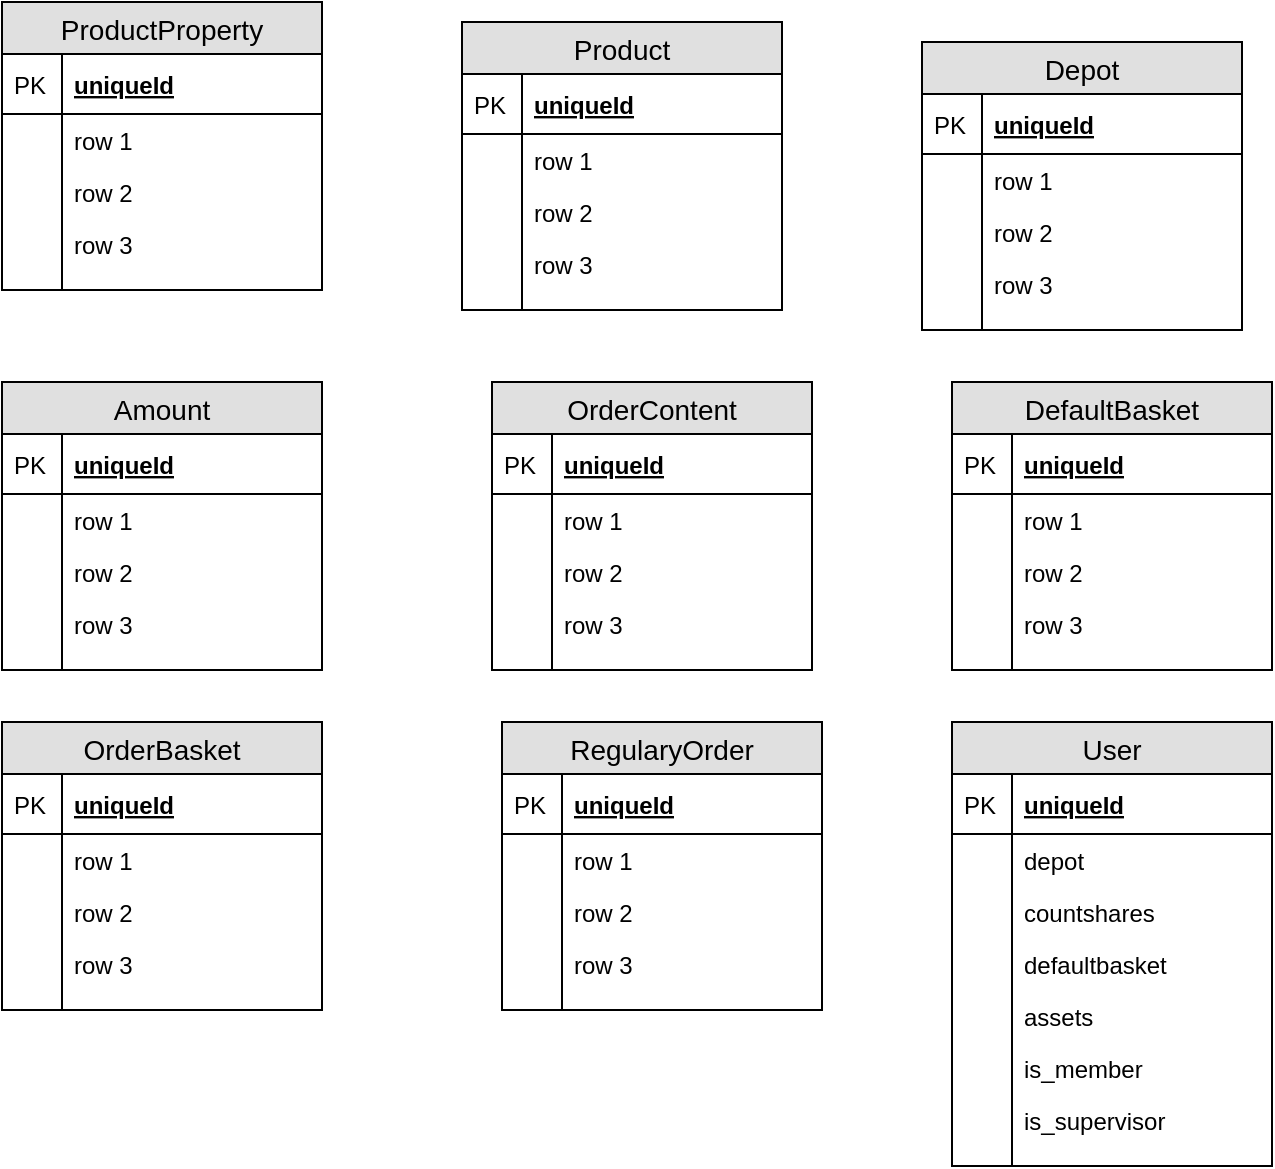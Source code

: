 <mxfile version="10.4.1" type="github"><diagram id="CvC5m8R2qK-iuoMI1jBN" name="Page-1"><mxGraphModel dx="1072" dy="582" grid="1" gridSize="10" guides="1" tooltips="1" connect="1" arrows="1" fold="1" page="1" pageScale="1" pageWidth="827" pageHeight="1169" math="0" shadow="0"><root><mxCell id="0"/><mxCell id="1" parent="0"/><mxCell id="29lN-DwTuz3oOw-bb4FU-5" value="ProductProperty" style="swimlane;fontStyle=0;childLayout=stackLayout;horizontal=1;startSize=26;fillColor=#e0e0e0;horizontalStack=0;resizeParent=1;resizeParentMax=0;resizeLast=0;collapsible=1;marginBottom=0;swimlaneFillColor=#ffffff;align=center;fontSize=14;" vertex="1" parent="1"><mxGeometry x="60" y="50" width="160" height="144" as="geometry"/></mxCell><mxCell id="29lN-DwTuz3oOw-bb4FU-6" value="uniqueId" style="shape=partialRectangle;top=0;left=0;right=0;bottom=1;align=left;verticalAlign=middle;fillColor=none;spacingLeft=34;spacingRight=4;overflow=hidden;rotatable=0;points=[[0,0.5],[1,0.5]];portConstraint=eastwest;dropTarget=0;fontStyle=5;fontSize=12;" vertex="1" parent="29lN-DwTuz3oOw-bb4FU-5"><mxGeometry y="26" width="160" height="30" as="geometry"/></mxCell><mxCell id="29lN-DwTuz3oOw-bb4FU-7" value="PK" style="shape=partialRectangle;top=0;left=0;bottom=0;fillColor=none;align=left;verticalAlign=middle;spacingLeft=4;spacingRight=4;overflow=hidden;rotatable=0;points=[];portConstraint=eastwest;part=1;fontSize=12;" vertex="1" connectable="0" parent="29lN-DwTuz3oOw-bb4FU-6"><mxGeometry width="30" height="30" as="geometry"/></mxCell><mxCell id="29lN-DwTuz3oOw-bb4FU-8" value="row 1" style="shape=partialRectangle;top=0;left=0;right=0;bottom=0;align=left;verticalAlign=top;fillColor=none;spacingLeft=34;spacingRight=4;overflow=hidden;rotatable=0;points=[[0,0.5],[1,0.5]];portConstraint=eastwest;dropTarget=0;fontSize=12;" vertex="1" parent="29lN-DwTuz3oOw-bb4FU-5"><mxGeometry y="56" width="160" height="26" as="geometry"/></mxCell><mxCell id="29lN-DwTuz3oOw-bb4FU-9" value="" style="shape=partialRectangle;top=0;left=0;bottom=0;fillColor=none;align=left;verticalAlign=top;spacingLeft=4;spacingRight=4;overflow=hidden;rotatable=0;points=[];portConstraint=eastwest;part=1;fontSize=12;" vertex="1" connectable="0" parent="29lN-DwTuz3oOw-bb4FU-8"><mxGeometry width="30" height="26" as="geometry"/></mxCell><mxCell id="29lN-DwTuz3oOw-bb4FU-10" value="row 2" style="shape=partialRectangle;top=0;left=0;right=0;bottom=0;align=left;verticalAlign=top;fillColor=none;spacingLeft=34;spacingRight=4;overflow=hidden;rotatable=0;points=[[0,0.5],[1,0.5]];portConstraint=eastwest;dropTarget=0;fontSize=12;" vertex="1" parent="29lN-DwTuz3oOw-bb4FU-5"><mxGeometry y="82" width="160" height="26" as="geometry"/></mxCell><mxCell id="29lN-DwTuz3oOw-bb4FU-11" value="" style="shape=partialRectangle;top=0;left=0;bottom=0;fillColor=none;align=left;verticalAlign=top;spacingLeft=4;spacingRight=4;overflow=hidden;rotatable=0;points=[];portConstraint=eastwest;part=1;fontSize=12;" vertex="1" connectable="0" parent="29lN-DwTuz3oOw-bb4FU-10"><mxGeometry width="30" height="26" as="geometry"/></mxCell><mxCell id="29lN-DwTuz3oOw-bb4FU-12" value="row 3" style="shape=partialRectangle;top=0;left=0;right=0;bottom=0;align=left;verticalAlign=top;fillColor=none;spacingLeft=34;spacingRight=4;overflow=hidden;rotatable=0;points=[[0,0.5],[1,0.5]];portConstraint=eastwest;dropTarget=0;fontSize=12;" vertex="1" parent="29lN-DwTuz3oOw-bb4FU-5"><mxGeometry y="108" width="160" height="26" as="geometry"/></mxCell><mxCell id="29lN-DwTuz3oOw-bb4FU-13" value="" style="shape=partialRectangle;top=0;left=0;bottom=0;fillColor=none;align=left;verticalAlign=top;spacingLeft=4;spacingRight=4;overflow=hidden;rotatable=0;points=[];portConstraint=eastwest;part=1;fontSize=12;" vertex="1" connectable="0" parent="29lN-DwTuz3oOw-bb4FU-12"><mxGeometry width="30" height="26" as="geometry"/></mxCell><mxCell id="29lN-DwTuz3oOw-bb4FU-14" value="" style="shape=partialRectangle;top=0;left=0;right=0;bottom=0;align=left;verticalAlign=top;fillColor=none;spacingLeft=34;spacingRight=4;overflow=hidden;rotatable=0;points=[[0,0.5],[1,0.5]];portConstraint=eastwest;dropTarget=0;fontSize=12;" vertex="1" parent="29lN-DwTuz3oOw-bb4FU-5"><mxGeometry y="134" width="160" height="10" as="geometry"/></mxCell><mxCell id="29lN-DwTuz3oOw-bb4FU-15" value="" style="shape=partialRectangle;top=0;left=0;bottom=0;fillColor=none;align=left;verticalAlign=top;spacingLeft=4;spacingRight=4;overflow=hidden;rotatable=0;points=[];portConstraint=eastwest;part=1;fontSize=12;" vertex="1" connectable="0" parent="29lN-DwTuz3oOw-bb4FU-14"><mxGeometry width="30" height="10" as="geometry"/></mxCell><mxCell id="29lN-DwTuz3oOw-bb4FU-16" value="Product" style="swimlane;fontStyle=0;childLayout=stackLayout;horizontal=1;startSize=26;fillColor=#e0e0e0;horizontalStack=0;resizeParent=1;resizeParentMax=0;resizeLast=0;collapsible=1;marginBottom=0;swimlaneFillColor=#ffffff;align=center;fontSize=14;" vertex="1" parent="1"><mxGeometry x="290" y="60" width="160" height="144" as="geometry"/></mxCell><mxCell id="29lN-DwTuz3oOw-bb4FU-17" value="uniqueId" style="shape=partialRectangle;top=0;left=0;right=0;bottom=1;align=left;verticalAlign=middle;fillColor=none;spacingLeft=34;spacingRight=4;overflow=hidden;rotatable=0;points=[[0,0.5],[1,0.5]];portConstraint=eastwest;dropTarget=0;fontStyle=5;fontSize=12;" vertex="1" parent="29lN-DwTuz3oOw-bb4FU-16"><mxGeometry y="26" width="160" height="30" as="geometry"/></mxCell><mxCell id="29lN-DwTuz3oOw-bb4FU-18" value="PK" style="shape=partialRectangle;top=0;left=0;bottom=0;fillColor=none;align=left;verticalAlign=middle;spacingLeft=4;spacingRight=4;overflow=hidden;rotatable=0;points=[];portConstraint=eastwest;part=1;fontSize=12;" vertex="1" connectable="0" parent="29lN-DwTuz3oOw-bb4FU-17"><mxGeometry width="30" height="30" as="geometry"/></mxCell><mxCell id="29lN-DwTuz3oOw-bb4FU-19" value="row 1" style="shape=partialRectangle;top=0;left=0;right=0;bottom=0;align=left;verticalAlign=top;fillColor=none;spacingLeft=34;spacingRight=4;overflow=hidden;rotatable=0;points=[[0,0.5],[1,0.5]];portConstraint=eastwest;dropTarget=0;fontSize=12;" vertex="1" parent="29lN-DwTuz3oOw-bb4FU-16"><mxGeometry y="56" width="160" height="26" as="geometry"/></mxCell><mxCell id="29lN-DwTuz3oOw-bb4FU-20" value="" style="shape=partialRectangle;top=0;left=0;bottom=0;fillColor=none;align=left;verticalAlign=top;spacingLeft=4;spacingRight=4;overflow=hidden;rotatable=0;points=[];portConstraint=eastwest;part=1;fontSize=12;" vertex="1" connectable="0" parent="29lN-DwTuz3oOw-bb4FU-19"><mxGeometry width="30" height="26" as="geometry"/></mxCell><mxCell id="29lN-DwTuz3oOw-bb4FU-21" value="row 2" style="shape=partialRectangle;top=0;left=0;right=0;bottom=0;align=left;verticalAlign=top;fillColor=none;spacingLeft=34;spacingRight=4;overflow=hidden;rotatable=0;points=[[0,0.5],[1,0.5]];portConstraint=eastwest;dropTarget=0;fontSize=12;" vertex="1" parent="29lN-DwTuz3oOw-bb4FU-16"><mxGeometry y="82" width="160" height="26" as="geometry"/></mxCell><mxCell id="29lN-DwTuz3oOw-bb4FU-22" value="" style="shape=partialRectangle;top=0;left=0;bottom=0;fillColor=none;align=left;verticalAlign=top;spacingLeft=4;spacingRight=4;overflow=hidden;rotatable=0;points=[];portConstraint=eastwest;part=1;fontSize=12;" vertex="1" connectable="0" parent="29lN-DwTuz3oOw-bb4FU-21"><mxGeometry width="30" height="26" as="geometry"/></mxCell><mxCell id="29lN-DwTuz3oOw-bb4FU-23" value="row 3" style="shape=partialRectangle;top=0;left=0;right=0;bottom=0;align=left;verticalAlign=top;fillColor=none;spacingLeft=34;spacingRight=4;overflow=hidden;rotatable=0;points=[[0,0.5],[1,0.5]];portConstraint=eastwest;dropTarget=0;fontSize=12;" vertex="1" parent="29lN-DwTuz3oOw-bb4FU-16"><mxGeometry y="108" width="160" height="26" as="geometry"/></mxCell><mxCell id="29lN-DwTuz3oOw-bb4FU-24" value="" style="shape=partialRectangle;top=0;left=0;bottom=0;fillColor=none;align=left;verticalAlign=top;spacingLeft=4;spacingRight=4;overflow=hidden;rotatable=0;points=[];portConstraint=eastwest;part=1;fontSize=12;" vertex="1" connectable="0" parent="29lN-DwTuz3oOw-bb4FU-23"><mxGeometry width="30" height="26" as="geometry"/></mxCell><mxCell id="29lN-DwTuz3oOw-bb4FU-25" value="" style="shape=partialRectangle;top=0;left=0;right=0;bottom=0;align=left;verticalAlign=top;fillColor=none;spacingLeft=34;spacingRight=4;overflow=hidden;rotatable=0;points=[[0,0.5],[1,0.5]];portConstraint=eastwest;dropTarget=0;fontSize=12;" vertex="1" parent="29lN-DwTuz3oOw-bb4FU-16"><mxGeometry y="134" width="160" height="10" as="geometry"/></mxCell><mxCell id="29lN-DwTuz3oOw-bb4FU-26" value="" style="shape=partialRectangle;top=0;left=0;bottom=0;fillColor=none;align=left;verticalAlign=top;spacingLeft=4;spacingRight=4;overflow=hidden;rotatable=0;points=[];portConstraint=eastwest;part=1;fontSize=12;" vertex="1" connectable="0" parent="29lN-DwTuz3oOw-bb4FU-25"><mxGeometry width="30" height="10" as="geometry"/></mxCell><mxCell id="29lN-DwTuz3oOw-bb4FU-27" value="Depot" style="swimlane;fontStyle=0;childLayout=stackLayout;horizontal=1;startSize=26;fillColor=#e0e0e0;horizontalStack=0;resizeParent=1;resizeParentMax=0;resizeLast=0;collapsible=1;marginBottom=0;swimlaneFillColor=#ffffff;align=center;fontSize=14;" vertex="1" parent="1"><mxGeometry x="520" y="70" width="160" height="144" as="geometry"/></mxCell><mxCell id="29lN-DwTuz3oOw-bb4FU-28" value="uniqueId" style="shape=partialRectangle;top=0;left=0;right=0;bottom=1;align=left;verticalAlign=middle;fillColor=none;spacingLeft=34;spacingRight=4;overflow=hidden;rotatable=0;points=[[0,0.5],[1,0.5]];portConstraint=eastwest;dropTarget=0;fontStyle=5;fontSize=12;" vertex="1" parent="29lN-DwTuz3oOw-bb4FU-27"><mxGeometry y="26" width="160" height="30" as="geometry"/></mxCell><mxCell id="29lN-DwTuz3oOw-bb4FU-29" value="PK" style="shape=partialRectangle;top=0;left=0;bottom=0;fillColor=none;align=left;verticalAlign=middle;spacingLeft=4;spacingRight=4;overflow=hidden;rotatable=0;points=[];portConstraint=eastwest;part=1;fontSize=12;" vertex="1" connectable="0" parent="29lN-DwTuz3oOw-bb4FU-28"><mxGeometry width="30" height="30" as="geometry"/></mxCell><mxCell id="29lN-DwTuz3oOw-bb4FU-30" value="row 1" style="shape=partialRectangle;top=0;left=0;right=0;bottom=0;align=left;verticalAlign=top;fillColor=none;spacingLeft=34;spacingRight=4;overflow=hidden;rotatable=0;points=[[0,0.5],[1,0.5]];portConstraint=eastwest;dropTarget=0;fontSize=12;" vertex="1" parent="29lN-DwTuz3oOw-bb4FU-27"><mxGeometry y="56" width="160" height="26" as="geometry"/></mxCell><mxCell id="29lN-DwTuz3oOw-bb4FU-31" value="" style="shape=partialRectangle;top=0;left=0;bottom=0;fillColor=none;align=left;verticalAlign=top;spacingLeft=4;spacingRight=4;overflow=hidden;rotatable=0;points=[];portConstraint=eastwest;part=1;fontSize=12;" vertex="1" connectable="0" parent="29lN-DwTuz3oOw-bb4FU-30"><mxGeometry width="30" height="26" as="geometry"/></mxCell><mxCell id="29lN-DwTuz3oOw-bb4FU-32" value="row 2" style="shape=partialRectangle;top=0;left=0;right=0;bottom=0;align=left;verticalAlign=top;fillColor=none;spacingLeft=34;spacingRight=4;overflow=hidden;rotatable=0;points=[[0,0.5],[1,0.5]];portConstraint=eastwest;dropTarget=0;fontSize=12;" vertex="1" parent="29lN-DwTuz3oOw-bb4FU-27"><mxGeometry y="82" width="160" height="26" as="geometry"/></mxCell><mxCell id="29lN-DwTuz3oOw-bb4FU-33" value="" style="shape=partialRectangle;top=0;left=0;bottom=0;fillColor=none;align=left;verticalAlign=top;spacingLeft=4;spacingRight=4;overflow=hidden;rotatable=0;points=[];portConstraint=eastwest;part=1;fontSize=12;" vertex="1" connectable="0" parent="29lN-DwTuz3oOw-bb4FU-32"><mxGeometry width="30" height="26" as="geometry"/></mxCell><mxCell id="29lN-DwTuz3oOw-bb4FU-34" value="row 3" style="shape=partialRectangle;top=0;left=0;right=0;bottom=0;align=left;verticalAlign=top;fillColor=none;spacingLeft=34;spacingRight=4;overflow=hidden;rotatable=0;points=[[0,0.5],[1,0.5]];portConstraint=eastwest;dropTarget=0;fontSize=12;" vertex="1" parent="29lN-DwTuz3oOw-bb4FU-27"><mxGeometry y="108" width="160" height="26" as="geometry"/></mxCell><mxCell id="29lN-DwTuz3oOw-bb4FU-35" value="" style="shape=partialRectangle;top=0;left=0;bottom=0;fillColor=none;align=left;verticalAlign=top;spacingLeft=4;spacingRight=4;overflow=hidden;rotatable=0;points=[];portConstraint=eastwest;part=1;fontSize=12;" vertex="1" connectable="0" parent="29lN-DwTuz3oOw-bb4FU-34"><mxGeometry width="30" height="26" as="geometry"/></mxCell><mxCell id="29lN-DwTuz3oOw-bb4FU-36" value="" style="shape=partialRectangle;top=0;left=0;right=0;bottom=0;align=left;verticalAlign=top;fillColor=none;spacingLeft=34;spacingRight=4;overflow=hidden;rotatable=0;points=[[0,0.5],[1,0.5]];portConstraint=eastwest;dropTarget=0;fontSize=12;" vertex="1" parent="29lN-DwTuz3oOw-bb4FU-27"><mxGeometry y="134" width="160" height="10" as="geometry"/></mxCell><mxCell id="29lN-DwTuz3oOw-bb4FU-37" value="" style="shape=partialRectangle;top=0;left=0;bottom=0;fillColor=none;align=left;verticalAlign=top;spacingLeft=4;spacingRight=4;overflow=hidden;rotatable=0;points=[];portConstraint=eastwest;part=1;fontSize=12;" vertex="1" connectable="0" parent="29lN-DwTuz3oOw-bb4FU-36"><mxGeometry width="30" height="10" as="geometry"/></mxCell><mxCell id="29lN-DwTuz3oOw-bb4FU-38" value="Amount" style="swimlane;fontStyle=0;childLayout=stackLayout;horizontal=1;startSize=26;fillColor=#e0e0e0;horizontalStack=0;resizeParent=1;resizeParentMax=0;resizeLast=0;collapsible=1;marginBottom=0;swimlaneFillColor=#ffffff;align=center;fontSize=14;" vertex="1" parent="1"><mxGeometry x="60" y="240" width="160" height="144" as="geometry"/></mxCell><mxCell id="29lN-DwTuz3oOw-bb4FU-39" value="uniqueId" style="shape=partialRectangle;top=0;left=0;right=0;bottom=1;align=left;verticalAlign=middle;fillColor=none;spacingLeft=34;spacingRight=4;overflow=hidden;rotatable=0;points=[[0,0.5],[1,0.5]];portConstraint=eastwest;dropTarget=0;fontStyle=5;fontSize=12;" vertex="1" parent="29lN-DwTuz3oOw-bb4FU-38"><mxGeometry y="26" width="160" height="30" as="geometry"/></mxCell><mxCell id="29lN-DwTuz3oOw-bb4FU-40" value="PK" style="shape=partialRectangle;top=0;left=0;bottom=0;fillColor=none;align=left;verticalAlign=middle;spacingLeft=4;spacingRight=4;overflow=hidden;rotatable=0;points=[];portConstraint=eastwest;part=1;fontSize=12;" vertex="1" connectable="0" parent="29lN-DwTuz3oOw-bb4FU-39"><mxGeometry width="30" height="30" as="geometry"/></mxCell><mxCell id="29lN-DwTuz3oOw-bb4FU-41" value="row 1" style="shape=partialRectangle;top=0;left=0;right=0;bottom=0;align=left;verticalAlign=top;fillColor=none;spacingLeft=34;spacingRight=4;overflow=hidden;rotatable=0;points=[[0,0.5],[1,0.5]];portConstraint=eastwest;dropTarget=0;fontSize=12;" vertex="1" parent="29lN-DwTuz3oOw-bb4FU-38"><mxGeometry y="56" width="160" height="26" as="geometry"/></mxCell><mxCell id="29lN-DwTuz3oOw-bb4FU-42" value="" style="shape=partialRectangle;top=0;left=0;bottom=0;fillColor=none;align=left;verticalAlign=top;spacingLeft=4;spacingRight=4;overflow=hidden;rotatable=0;points=[];portConstraint=eastwest;part=1;fontSize=12;" vertex="1" connectable="0" parent="29lN-DwTuz3oOw-bb4FU-41"><mxGeometry width="30" height="26" as="geometry"/></mxCell><mxCell id="29lN-DwTuz3oOw-bb4FU-43" value="row 2" style="shape=partialRectangle;top=0;left=0;right=0;bottom=0;align=left;verticalAlign=top;fillColor=none;spacingLeft=34;spacingRight=4;overflow=hidden;rotatable=0;points=[[0,0.5],[1,0.5]];portConstraint=eastwest;dropTarget=0;fontSize=12;" vertex="1" parent="29lN-DwTuz3oOw-bb4FU-38"><mxGeometry y="82" width="160" height="26" as="geometry"/></mxCell><mxCell id="29lN-DwTuz3oOw-bb4FU-44" value="" style="shape=partialRectangle;top=0;left=0;bottom=0;fillColor=none;align=left;verticalAlign=top;spacingLeft=4;spacingRight=4;overflow=hidden;rotatable=0;points=[];portConstraint=eastwest;part=1;fontSize=12;" vertex="1" connectable="0" parent="29lN-DwTuz3oOw-bb4FU-43"><mxGeometry width="30" height="26" as="geometry"/></mxCell><mxCell id="29lN-DwTuz3oOw-bb4FU-45" value="row 3" style="shape=partialRectangle;top=0;left=0;right=0;bottom=0;align=left;verticalAlign=top;fillColor=none;spacingLeft=34;spacingRight=4;overflow=hidden;rotatable=0;points=[[0,0.5],[1,0.5]];portConstraint=eastwest;dropTarget=0;fontSize=12;" vertex="1" parent="29lN-DwTuz3oOw-bb4FU-38"><mxGeometry y="108" width="160" height="26" as="geometry"/></mxCell><mxCell id="29lN-DwTuz3oOw-bb4FU-46" value="" style="shape=partialRectangle;top=0;left=0;bottom=0;fillColor=none;align=left;verticalAlign=top;spacingLeft=4;spacingRight=4;overflow=hidden;rotatable=0;points=[];portConstraint=eastwest;part=1;fontSize=12;" vertex="1" connectable="0" parent="29lN-DwTuz3oOw-bb4FU-45"><mxGeometry width="30" height="26" as="geometry"/></mxCell><mxCell id="29lN-DwTuz3oOw-bb4FU-47" value="" style="shape=partialRectangle;top=0;left=0;right=0;bottom=0;align=left;verticalAlign=top;fillColor=none;spacingLeft=34;spacingRight=4;overflow=hidden;rotatable=0;points=[[0,0.5],[1,0.5]];portConstraint=eastwest;dropTarget=0;fontSize=12;" vertex="1" parent="29lN-DwTuz3oOw-bb4FU-38"><mxGeometry y="134" width="160" height="10" as="geometry"/></mxCell><mxCell id="29lN-DwTuz3oOw-bb4FU-48" value="" style="shape=partialRectangle;top=0;left=0;bottom=0;fillColor=none;align=left;verticalAlign=top;spacingLeft=4;spacingRight=4;overflow=hidden;rotatable=0;points=[];portConstraint=eastwest;part=1;fontSize=12;" vertex="1" connectable="0" parent="29lN-DwTuz3oOw-bb4FU-47"><mxGeometry width="30" height="10" as="geometry"/></mxCell><mxCell id="29lN-DwTuz3oOw-bb4FU-49" value="OrderContent" style="swimlane;fontStyle=0;childLayout=stackLayout;horizontal=1;startSize=26;fillColor=#e0e0e0;horizontalStack=0;resizeParent=1;resizeParentMax=0;resizeLast=0;collapsible=1;marginBottom=0;swimlaneFillColor=#ffffff;align=center;fontSize=14;" vertex="1" parent="1"><mxGeometry x="305" y="240" width="160" height="144" as="geometry"/></mxCell><mxCell id="29lN-DwTuz3oOw-bb4FU-50" value="uniqueId" style="shape=partialRectangle;top=0;left=0;right=0;bottom=1;align=left;verticalAlign=middle;fillColor=none;spacingLeft=34;spacingRight=4;overflow=hidden;rotatable=0;points=[[0,0.5],[1,0.5]];portConstraint=eastwest;dropTarget=0;fontStyle=5;fontSize=12;" vertex="1" parent="29lN-DwTuz3oOw-bb4FU-49"><mxGeometry y="26" width="160" height="30" as="geometry"/></mxCell><mxCell id="29lN-DwTuz3oOw-bb4FU-51" value="PK" style="shape=partialRectangle;top=0;left=0;bottom=0;fillColor=none;align=left;verticalAlign=middle;spacingLeft=4;spacingRight=4;overflow=hidden;rotatable=0;points=[];portConstraint=eastwest;part=1;fontSize=12;" vertex="1" connectable="0" parent="29lN-DwTuz3oOw-bb4FU-50"><mxGeometry width="30" height="30" as="geometry"/></mxCell><mxCell id="29lN-DwTuz3oOw-bb4FU-52" value="row 1" style="shape=partialRectangle;top=0;left=0;right=0;bottom=0;align=left;verticalAlign=top;fillColor=none;spacingLeft=34;spacingRight=4;overflow=hidden;rotatable=0;points=[[0,0.5],[1,0.5]];portConstraint=eastwest;dropTarget=0;fontSize=12;" vertex="1" parent="29lN-DwTuz3oOw-bb4FU-49"><mxGeometry y="56" width="160" height="26" as="geometry"/></mxCell><mxCell id="29lN-DwTuz3oOw-bb4FU-53" value="" style="shape=partialRectangle;top=0;left=0;bottom=0;fillColor=none;align=left;verticalAlign=top;spacingLeft=4;spacingRight=4;overflow=hidden;rotatable=0;points=[];portConstraint=eastwest;part=1;fontSize=12;" vertex="1" connectable="0" parent="29lN-DwTuz3oOw-bb4FU-52"><mxGeometry width="30" height="26" as="geometry"/></mxCell><mxCell id="29lN-DwTuz3oOw-bb4FU-54" value="row 2" style="shape=partialRectangle;top=0;left=0;right=0;bottom=0;align=left;verticalAlign=top;fillColor=none;spacingLeft=34;spacingRight=4;overflow=hidden;rotatable=0;points=[[0,0.5],[1,0.5]];portConstraint=eastwest;dropTarget=0;fontSize=12;" vertex="1" parent="29lN-DwTuz3oOw-bb4FU-49"><mxGeometry y="82" width="160" height="26" as="geometry"/></mxCell><mxCell id="29lN-DwTuz3oOw-bb4FU-55" value="" style="shape=partialRectangle;top=0;left=0;bottom=0;fillColor=none;align=left;verticalAlign=top;spacingLeft=4;spacingRight=4;overflow=hidden;rotatable=0;points=[];portConstraint=eastwest;part=1;fontSize=12;" vertex="1" connectable="0" parent="29lN-DwTuz3oOw-bb4FU-54"><mxGeometry width="30" height="26" as="geometry"/></mxCell><mxCell id="29lN-DwTuz3oOw-bb4FU-56" value="row 3" style="shape=partialRectangle;top=0;left=0;right=0;bottom=0;align=left;verticalAlign=top;fillColor=none;spacingLeft=34;spacingRight=4;overflow=hidden;rotatable=0;points=[[0,0.5],[1,0.5]];portConstraint=eastwest;dropTarget=0;fontSize=12;" vertex="1" parent="29lN-DwTuz3oOw-bb4FU-49"><mxGeometry y="108" width="160" height="26" as="geometry"/></mxCell><mxCell id="29lN-DwTuz3oOw-bb4FU-57" value="" style="shape=partialRectangle;top=0;left=0;bottom=0;fillColor=none;align=left;verticalAlign=top;spacingLeft=4;spacingRight=4;overflow=hidden;rotatable=0;points=[];portConstraint=eastwest;part=1;fontSize=12;" vertex="1" connectable="0" parent="29lN-DwTuz3oOw-bb4FU-56"><mxGeometry width="30" height="26" as="geometry"/></mxCell><mxCell id="29lN-DwTuz3oOw-bb4FU-58" value="" style="shape=partialRectangle;top=0;left=0;right=0;bottom=0;align=left;verticalAlign=top;fillColor=none;spacingLeft=34;spacingRight=4;overflow=hidden;rotatable=0;points=[[0,0.5],[1,0.5]];portConstraint=eastwest;dropTarget=0;fontSize=12;" vertex="1" parent="29lN-DwTuz3oOw-bb4FU-49"><mxGeometry y="134" width="160" height="10" as="geometry"/></mxCell><mxCell id="29lN-DwTuz3oOw-bb4FU-59" value="" style="shape=partialRectangle;top=0;left=0;bottom=0;fillColor=none;align=left;verticalAlign=top;spacingLeft=4;spacingRight=4;overflow=hidden;rotatable=0;points=[];portConstraint=eastwest;part=1;fontSize=12;" vertex="1" connectable="0" parent="29lN-DwTuz3oOw-bb4FU-58"><mxGeometry width="30" height="10" as="geometry"/></mxCell><mxCell id="29lN-DwTuz3oOw-bb4FU-60" value="DefaultBasket" style="swimlane;fontStyle=0;childLayout=stackLayout;horizontal=1;startSize=26;fillColor=#e0e0e0;horizontalStack=0;resizeParent=1;resizeParentMax=0;resizeLast=0;collapsible=1;marginBottom=0;swimlaneFillColor=#ffffff;align=center;fontSize=14;" vertex="1" parent="1"><mxGeometry x="535" y="240" width="160" height="144" as="geometry"/></mxCell><mxCell id="29lN-DwTuz3oOw-bb4FU-61" value="uniqueId" style="shape=partialRectangle;top=0;left=0;right=0;bottom=1;align=left;verticalAlign=middle;fillColor=none;spacingLeft=34;spacingRight=4;overflow=hidden;rotatable=0;points=[[0,0.5],[1,0.5]];portConstraint=eastwest;dropTarget=0;fontStyle=5;fontSize=12;" vertex="1" parent="29lN-DwTuz3oOw-bb4FU-60"><mxGeometry y="26" width="160" height="30" as="geometry"/></mxCell><mxCell id="29lN-DwTuz3oOw-bb4FU-62" value="PK" style="shape=partialRectangle;top=0;left=0;bottom=0;fillColor=none;align=left;verticalAlign=middle;spacingLeft=4;spacingRight=4;overflow=hidden;rotatable=0;points=[];portConstraint=eastwest;part=1;fontSize=12;" vertex="1" connectable="0" parent="29lN-DwTuz3oOw-bb4FU-61"><mxGeometry width="30" height="30" as="geometry"/></mxCell><mxCell id="29lN-DwTuz3oOw-bb4FU-63" value="row 1" style="shape=partialRectangle;top=0;left=0;right=0;bottom=0;align=left;verticalAlign=top;fillColor=none;spacingLeft=34;spacingRight=4;overflow=hidden;rotatable=0;points=[[0,0.5],[1,0.5]];portConstraint=eastwest;dropTarget=0;fontSize=12;" vertex="1" parent="29lN-DwTuz3oOw-bb4FU-60"><mxGeometry y="56" width="160" height="26" as="geometry"/></mxCell><mxCell id="29lN-DwTuz3oOw-bb4FU-64" value="" style="shape=partialRectangle;top=0;left=0;bottom=0;fillColor=none;align=left;verticalAlign=top;spacingLeft=4;spacingRight=4;overflow=hidden;rotatable=0;points=[];portConstraint=eastwest;part=1;fontSize=12;" vertex="1" connectable="0" parent="29lN-DwTuz3oOw-bb4FU-63"><mxGeometry width="30" height="26" as="geometry"/></mxCell><mxCell id="29lN-DwTuz3oOw-bb4FU-65" value="row 2" style="shape=partialRectangle;top=0;left=0;right=0;bottom=0;align=left;verticalAlign=top;fillColor=none;spacingLeft=34;spacingRight=4;overflow=hidden;rotatable=0;points=[[0,0.5],[1,0.5]];portConstraint=eastwest;dropTarget=0;fontSize=12;" vertex="1" parent="29lN-DwTuz3oOw-bb4FU-60"><mxGeometry y="82" width="160" height="26" as="geometry"/></mxCell><mxCell id="29lN-DwTuz3oOw-bb4FU-66" value="" style="shape=partialRectangle;top=0;left=0;bottom=0;fillColor=none;align=left;verticalAlign=top;spacingLeft=4;spacingRight=4;overflow=hidden;rotatable=0;points=[];portConstraint=eastwest;part=1;fontSize=12;" vertex="1" connectable="0" parent="29lN-DwTuz3oOw-bb4FU-65"><mxGeometry width="30" height="26" as="geometry"/></mxCell><mxCell id="29lN-DwTuz3oOw-bb4FU-67" value="row 3" style="shape=partialRectangle;top=0;left=0;right=0;bottom=0;align=left;verticalAlign=top;fillColor=none;spacingLeft=34;spacingRight=4;overflow=hidden;rotatable=0;points=[[0,0.5],[1,0.5]];portConstraint=eastwest;dropTarget=0;fontSize=12;" vertex="1" parent="29lN-DwTuz3oOw-bb4FU-60"><mxGeometry y="108" width="160" height="26" as="geometry"/></mxCell><mxCell id="29lN-DwTuz3oOw-bb4FU-68" value="" style="shape=partialRectangle;top=0;left=0;bottom=0;fillColor=none;align=left;verticalAlign=top;spacingLeft=4;spacingRight=4;overflow=hidden;rotatable=0;points=[];portConstraint=eastwest;part=1;fontSize=12;" vertex="1" connectable="0" parent="29lN-DwTuz3oOw-bb4FU-67"><mxGeometry width="30" height="26" as="geometry"/></mxCell><mxCell id="29lN-DwTuz3oOw-bb4FU-69" value="" style="shape=partialRectangle;top=0;left=0;right=0;bottom=0;align=left;verticalAlign=top;fillColor=none;spacingLeft=34;spacingRight=4;overflow=hidden;rotatable=0;points=[[0,0.5],[1,0.5]];portConstraint=eastwest;dropTarget=0;fontSize=12;" vertex="1" parent="29lN-DwTuz3oOw-bb4FU-60"><mxGeometry y="134" width="160" height="10" as="geometry"/></mxCell><mxCell id="29lN-DwTuz3oOw-bb4FU-70" value="" style="shape=partialRectangle;top=0;left=0;bottom=0;fillColor=none;align=left;verticalAlign=top;spacingLeft=4;spacingRight=4;overflow=hidden;rotatable=0;points=[];portConstraint=eastwest;part=1;fontSize=12;" vertex="1" connectable="0" parent="29lN-DwTuz3oOw-bb4FU-69"><mxGeometry width="30" height="10" as="geometry"/></mxCell><mxCell id="29lN-DwTuz3oOw-bb4FU-71" value="OrderBasket" style="swimlane;fontStyle=0;childLayout=stackLayout;horizontal=1;startSize=26;fillColor=#e0e0e0;horizontalStack=0;resizeParent=1;resizeParentMax=0;resizeLast=0;collapsible=1;marginBottom=0;swimlaneFillColor=#ffffff;align=center;fontSize=14;" vertex="1" parent="1"><mxGeometry x="60" y="410" width="160" height="144" as="geometry"/></mxCell><mxCell id="29lN-DwTuz3oOw-bb4FU-72" value="uniqueId" style="shape=partialRectangle;top=0;left=0;right=0;bottom=1;align=left;verticalAlign=middle;fillColor=none;spacingLeft=34;spacingRight=4;overflow=hidden;rotatable=0;points=[[0,0.5],[1,0.5]];portConstraint=eastwest;dropTarget=0;fontStyle=5;fontSize=12;" vertex="1" parent="29lN-DwTuz3oOw-bb4FU-71"><mxGeometry y="26" width="160" height="30" as="geometry"/></mxCell><mxCell id="29lN-DwTuz3oOw-bb4FU-73" value="PK" style="shape=partialRectangle;top=0;left=0;bottom=0;fillColor=none;align=left;verticalAlign=middle;spacingLeft=4;spacingRight=4;overflow=hidden;rotatable=0;points=[];portConstraint=eastwest;part=1;fontSize=12;" vertex="1" connectable="0" parent="29lN-DwTuz3oOw-bb4FU-72"><mxGeometry width="30" height="30" as="geometry"/></mxCell><mxCell id="29lN-DwTuz3oOw-bb4FU-74" value="row 1" style="shape=partialRectangle;top=0;left=0;right=0;bottom=0;align=left;verticalAlign=top;fillColor=none;spacingLeft=34;spacingRight=4;overflow=hidden;rotatable=0;points=[[0,0.5],[1,0.5]];portConstraint=eastwest;dropTarget=0;fontSize=12;" vertex="1" parent="29lN-DwTuz3oOw-bb4FU-71"><mxGeometry y="56" width="160" height="26" as="geometry"/></mxCell><mxCell id="29lN-DwTuz3oOw-bb4FU-75" value="" style="shape=partialRectangle;top=0;left=0;bottom=0;fillColor=none;align=left;verticalAlign=top;spacingLeft=4;spacingRight=4;overflow=hidden;rotatable=0;points=[];portConstraint=eastwest;part=1;fontSize=12;" vertex="1" connectable="0" parent="29lN-DwTuz3oOw-bb4FU-74"><mxGeometry width="30" height="26" as="geometry"/></mxCell><mxCell id="29lN-DwTuz3oOw-bb4FU-76" value="row 2" style="shape=partialRectangle;top=0;left=0;right=0;bottom=0;align=left;verticalAlign=top;fillColor=none;spacingLeft=34;spacingRight=4;overflow=hidden;rotatable=0;points=[[0,0.5],[1,0.5]];portConstraint=eastwest;dropTarget=0;fontSize=12;" vertex="1" parent="29lN-DwTuz3oOw-bb4FU-71"><mxGeometry y="82" width="160" height="26" as="geometry"/></mxCell><mxCell id="29lN-DwTuz3oOw-bb4FU-77" value="" style="shape=partialRectangle;top=0;left=0;bottom=0;fillColor=none;align=left;verticalAlign=top;spacingLeft=4;spacingRight=4;overflow=hidden;rotatable=0;points=[];portConstraint=eastwest;part=1;fontSize=12;" vertex="1" connectable="0" parent="29lN-DwTuz3oOw-bb4FU-76"><mxGeometry width="30" height="26" as="geometry"/></mxCell><mxCell id="29lN-DwTuz3oOw-bb4FU-78" value="row 3" style="shape=partialRectangle;top=0;left=0;right=0;bottom=0;align=left;verticalAlign=top;fillColor=none;spacingLeft=34;spacingRight=4;overflow=hidden;rotatable=0;points=[[0,0.5],[1,0.5]];portConstraint=eastwest;dropTarget=0;fontSize=12;" vertex="1" parent="29lN-DwTuz3oOw-bb4FU-71"><mxGeometry y="108" width="160" height="26" as="geometry"/></mxCell><mxCell id="29lN-DwTuz3oOw-bb4FU-79" value="" style="shape=partialRectangle;top=0;left=0;bottom=0;fillColor=none;align=left;verticalAlign=top;spacingLeft=4;spacingRight=4;overflow=hidden;rotatable=0;points=[];portConstraint=eastwest;part=1;fontSize=12;" vertex="1" connectable="0" parent="29lN-DwTuz3oOw-bb4FU-78"><mxGeometry width="30" height="26" as="geometry"/></mxCell><mxCell id="29lN-DwTuz3oOw-bb4FU-80" value="" style="shape=partialRectangle;top=0;left=0;right=0;bottom=0;align=left;verticalAlign=top;fillColor=none;spacingLeft=34;spacingRight=4;overflow=hidden;rotatable=0;points=[[0,0.5],[1,0.5]];portConstraint=eastwest;dropTarget=0;fontSize=12;" vertex="1" parent="29lN-DwTuz3oOw-bb4FU-71"><mxGeometry y="134" width="160" height="10" as="geometry"/></mxCell><mxCell id="29lN-DwTuz3oOw-bb4FU-81" value="" style="shape=partialRectangle;top=0;left=0;bottom=0;fillColor=none;align=left;verticalAlign=top;spacingLeft=4;spacingRight=4;overflow=hidden;rotatable=0;points=[];portConstraint=eastwest;part=1;fontSize=12;" vertex="1" connectable="0" parent="29lN-DwTuz3oOw-bb4FU-80"><mxGeometry width="30" height="10" as="geometry"/></mxCell><mxCell id="29lN-DwTuz3oOw-bb4FU-93" value="RegularyOrder" style="swimlane;fontStyle=0;childLayout=stackLayout;horizontal=1;startSize=26;fillColor=#e0e0e0;horizontalStack=0;resizeParent=1;resizeParentMax=0;resizeLast=0;collapsible=1;marginBottom=0;swimlaneFillColor=#ffffff;align=center;fontSize=14;" vertex="1" parent="1"><mxGeometry x="310" y="410" width="160" height="144" as="geometry"/></mxCell><mxCell id="29lN-DwTuz3oOw-bb4FU-94" value="uniqueId" style="shape=partialRectangle;top=0;left=0;right=0;bottom=1;align=left;verticalAlign=middle;fillColor=none;spacingLeft=34;spacingRight=4;overflow=hidden;rotatable=0;points=[[0,0.5],[1,0.5]];portConstraint=eastwest;dropTarget=0;fontStyle=5;fontSize=12;" vertex="1" parent="29lN-DwTuz3oOw-bb4FU-93"><mxGeometry y="26" width="160" height="30" as="geometry"/></mxCell><mxCell id="29lN-DwTuz3oOw-bb4FU-95" value="PK" style="shape=partialRectangle;top=0;left=0;bottom=0;fillColor=none;align=left;verticalAlign=middle;spacingLeft=4;spacingRight=4;overflow=hidden;rotatable=0;points=[];portConstraint=eastwest;part=1;fontSize=12;" vertex="1" connectable="0" parent="29lN-DwTuz3oOw-bb4FU-94"><mxGeometry width="30" height="30" as="geometry"/></mxCell><mxCell id="29lN-DwTuz3oOw-bb4FU-96" value="row 1" style="shape=partialRectangle;top=0;left=0;right=0;bottom=0;align=left;verticalAlign=top;fillColor=none;spacingLeft=34;spacingRight=4;overflow=hidden;rotatable=0;points=[[0,0.5],[1,0.5]];portConstraint=eastwest;dropTarget=0;fontSize=12;" vertex="1" parent="29lN-DwTuz3oOw-bb4FU-93"><mxGeometry y="56" width="160" height="26" as="geometry"/></mxCell><mxCell id="29lN-DwTuz3oOw-bb4FU-97" value="" style="shape=partialRectangle;top=0;left=0;bottom=0;fillColor=none;align=left;verticalAlign=top;spacingLeft=4;spacingRight=4;overflow=hidden;rotatable=0;points=[];portConstraint=eastwest;part=1;fontSize=12;" vertex="1" connectable="0" parent="29lN-DwTuz3oOw-bb4FU-96"><mxGeometry width="30" height="26" as="geometry"/></mxCell><mxCell id="29lN-DwTuz3oOw-bb4FU-98" value="row 2" style="shape=partialRectangle;top=0;left=0;right=0;bottom=0;align=left;verticalAlign=top;fillColor=none;spacingLeft=34;spacingRight=4;overflow=hidden;rotatable=0;points=[[0,0.5],[1,0.5]];portConstraint=eastwest;dropTarget=0;fontSize=12;" vertex="1" parent="29lN-DwTuz3oOw-bb4FU-93"><mxGeometry y="82" width="160" height="26" as="geometry"/></mxCell><mxCell id="29lN-DwTuz3oOw-bb4FU-99" value="" style="shape=partialRectangle;top=0;left=0;bottom=0;fillColor=none;align=left;verticalAlign=top;spacingLeft=4;spacingRight=4;overflow=hidden;rotatable=0;points=[];portConstraint=eastwest;part=1;fontSize=12;" vertex="1" connectable="0" parent="29lN-DwTuz3oOw-bb4FU-98"><mxGeometry width="30" height="26" as="geometry"/></mxCell><mxCell id="29lN-DwTuz3oOw-bb4FU-100" value="row 3" style="shape=partialRectangle;top=0;left=0;right=0;bottom=0;align=left;verticalAlign=top;fillColor=none;spacingLeft=34;spacingRight=4;overflow=hidden;rotatable=0;points=[[0,0.5],[1,0.5]];portConstraint=eastwest;dropTarget=0;fontSize=12;" vertex="1" parent="29lN-DwTuz3oOw-bb4FU-93"><mxGeometry y="108" width="160" height="26" as="geometry"/></mxCell><mxCell id="29lN-DwTuz3oOw-bb4FU-101" value="" style="shape=partialRectangle;top=0;left=0;bottom=0;fillColor=none;align=left;verticalAlign=top;spacingLeft=4;spacingRight=4;overflow=hidden;rotatable=0;points=[];portConstraint=eastwest;part=1;fontSize=12;" vertex="1" connectable="0" parent="29lN-DwTuz3oOw-bb4FU-100"><mxGeometry width="30" height="26" as="geometry"/></mxCell><mxCell id="29lN-DwTuz3oOw-bb4FU-102" value="" style="shape=partialRectangle;top=0;left=0;right=0;bottom=0;align=left;verticalAlign=top;fillColor=none;spacingLeft=34;spacingRight=4;overflow=hidden;rotatable=0;points=[[0,0.5],[1,0.5]];portConstraint=eastwest;dropTarget=0;fontSize=12;" vertex="1" parent="29lN-DwTuz3oOw-bb4FU-93"><mxGeometry y="134" width="160" height="10" as="geometry"/></mxCell><mxCell id="29lN-DwTuz3oOw-bb4FU-103" value="" style="shape=partialRectangle;top=0;left=0;bottom=0;fillColor=none;align=left;verticalAlign=top;spacingLeft=4;spacingRight=4;overflow=hidden;rotatable=0;points=[];portConstraint=eastwest;part=1;fontSize=12;" vertex="1" connectable="0" parent="29lN-DwTuz3oOw-bb4FU-102"><mxGeometry width="30" height="10" as="geometry"/></mxCell><mxCell id="29lN-DwTuz3oOw-bb4FU-104" value="User" style="swimlane;fontStyle=0;childLayout=stackLayout;horizontal=1;startSize=26;fillColor=#e0e0e0;horizontalStack=0;resizeParent=1;resizeParentMax=0;resizeLast=0;collapsible=1;marginBottom=0;swimlaneFillColor=#ffffff;align=center;fontSize=14;" vertex="1" parent="1"><mxGeometry x="535" y="410" width="160" height="222" as="geometry"/></mxCell><mxCell id="29lN-DwTuz3oOw-bb4FU-105" value="uniqueId" style="shape=partialRectangle;top=0;left=0;right=0;bottom=1;align=left;verticalAlign=middle;fillColor=none;spacingLeft=34;spacingRight=4;overflow=hidden;rotatable=0;points=[[0,0.5],[1,0.5]];portConstraint=eastwest;dropTarget=0;fontStyle=5;fontSize=12;" vertex="1" parent="29lN-DwTuz3oOw-bb4FU-104"><mxGeometry y="26" width="160" height="30" as="geometry"/></mxCell><mxCell id="29lN-DwTuz3oOw-bb4FU-106" value="PK" style="shape=partialRectangle;top=0;left=0;bottom=0;fillColor=none;align=left;verticalAlign=middle;spacingLeft=4;spacingRight=4;overflow=hidden;rotatable=0;points=[];portConstraint=eastwest;part=1;fontSize=12;" vertex="1" connectable="0" parent="29lN-DwTuz3oOw-bb4FU-105"><mxGeometry width="30" height="30" as="geometry"/></mxCell><mxCell id="29lN-DwTuz3oOw-bb4FU-107" value="depot" style="shape=partialRectangle;top=0;left=0;right=0;bottom=0;align=left;verticalAlign=top;fillColor=none;spacingLeft=34;spacingRight=4;overflow=hidden;rotatable=0;points=[[0,0.5],[1,0.5]];portConstraint=eastwest;dropTarget=0;fontSize=12;" vertex="1" parent="29lN-DwTuz3oOw-bb4FU-104"><mxGeometry y="56" width="160" height="26" as="geometry"/></mxCell><mxCell id="29lN-DwTuz3oOw-bb4FU-108" value="" style="shape=partialRectangle;top=0;left=0;bottom=0;fillColor=none;align=left;verticalAlign=top;spacingLeft=4;spacingRight=4;overflow=hidden;rotatable=0;points=[];portConstraint=eastwest;part=1;fontSize=12;" vertex="1" connectable="0" parent="29lN-DwTuz3oOw-bb4FU-107"><mxGeometry width="30" height="26" as="geometry"/></mxCell><mxCell id="29lN-DwTuz3oOw-bb4FU-109" value="countshares" style="shape=partialRectangle;top=0;left=0;right=0;bottom=0;align=left;verticalAlign=top;fillColor=none;spacingLeft=34;spacingRight=4;overflow=hidden;rotatable=0;points=[[0,0.5],[1,0.5]];portConstraint=eastwest;dropTarget=0;fontSize=12;" vertex="1" parent="29lN-DwTuz3oOw-bb4FU-104"><mxGeometry y="82" width="160" height="26" as="geometry"/></mxCell><mxCell id="29lN-DwTuz3oOw-bb4FU-110" value="" style="shape=partialRectangle;top=0;left=0;bottom=0;fillColor=none;align=left;verticalAlign=top;spacingLeft=4;spacingRight=4;overflow=hidden;rotatable=0;points=[];portConstraint=eastwest;part=1;fontSize=12;" vertex="1" connectable="0" parent="29lN-DwTuz3oOw-bb4FU-109"><mxGeometry width="30" height="26" as="geometry"/></mxCell><mxCell id="29lN-DwTuz3oOw-bb4FU-111" value="defaultbasket" style="shape=partialRectangle;top=0;left=0;right=0;bottom=0;align=left;verticalAlign=top;fillColor=none;spacingLeft=34;spacingRight=4;overflow=hidden;rotatable=0;points=[[0,0.5],[1,0.5]];portConstraint=eastwest;dropTarget=0;fontSize=12;" vertex="1" parent="29lN-DwTuz3oOw-bb4FU-104"><mxGeometry y="108" width="160" height="26" as="geometry"/></mxCell><mxCell id="29lN-DwTuz3oOw-bb4FU-112" value="" style="shape=partialRectangle;top=0;left=0;bottom=0;fillColor=none;align=left;verticalAlign=top;spacingLeft=4;spacingRight=4;overflow=hidden;rotatable=0;points=[];portConstraint=eastwest;part=1;fontSize=12;" vertex="1" connectable="0" parent="29lN-DwTuz3oOw-bb4FU-111"><mxGeometry width="30" height="26" as="geometry"/></mxCell><mxCell id="29lN-DwTuz3oOw-bb4FU-119" value="assets" style="shape=partialRectangle;top=0;left=0;right=0;bottom=0;align=left;verticalAlign=top;fillColor=none;spacingLeft=34;spacingRight=4;overflow=hidden;rotatable=0;points=[[0,0.5],[1,0.5]];portConstraint=eastwest;dropTarget=0;fontSize=12;" vertex="1" parent="29lN-DwTuz3oOw-bb4FU-104"><mxGeometry y="134" width="160" height="26" as="geometry"/></mxCell><mxCell id="29lN-DwTuz3oOw-bb4FU-120" value="" style="shape=partialRectangle;top=0;left=0;bottom=0;fillColor=none;align=left;verticalAlign=top;spacingLeft=4;spacingRight=4;overflow=hidden;rotatable=0;points=[];portConstraint=eastwest;part=1;fontSize=12;" vertex="1" connectable="0" parent="29lN-DwTuz3oOw-bb4FU-119"><mxGeometry width="30" height="26" as="geometry"/></mxCell><mxCell id="29lN-DwTuz3oOw-bb4FU-122" value="is_member" style="shape=partialRectangle;top=0;left=0;right=0;bottom=0;align=left;verticalAlign=top;fillColor=none;spacingLeft=34;spacingRight=4;overflow=hidden;rotatable=0;points=[[0,0.5],[1,0.5]];portConstraint=eastwest;dropTarget=0;fontSize=12;" vertex="1" parent="29lN-DwTuz3oOw-bb4FU-104"><mxGeometry y="160" width="160" height="26" as="geometry"/></mxCell><mxCell id="29lN-DwTuz3oOw-bb4FU-123" value="" style="shape=partialRectangle;top=0;left=0;bottom=0;fillColor=none;align=left;verticalAlign=top;spacingLeft=4;spacingRight=4;overflow=hidden;rotatable=0;points=[];portConstraint=eastwest;part=1;fontSize=12;" vertex="1" connectable="0" parent="29lN-DwTuz3oOw-bb4FU-122"><mxGeometry width="30" height="26" as="geometry"/></mxCell><mxCell id="29lN-DwTuz3oOw-bb4FU-124" value="is_supervisor" style="shape=partialRectangle;top=0;left=0;right=0;bottom=0;align=left;verticalAlign=top;fillColor=none;spacingLeft=34;spacingRight=4;overflow=hidden;rotatable=0;points=[[0,0.5],[1,0.5]];portConstraint=eastwest;dropTarget=0;fontSize=12;" vertex="1" parent="29lN-DwTuz3oOw-bb4FU-104"><mxGeometry y="186" width="160" height="26" as="geometry"/></mxCell><mxCell id="29lN-DwTuz3oOw-bb4FU-125" value="" style="shape=partialRectangle;top=0;left=0;bottom=0;fillColor=none;align=left;verticalAlign=top;spacingLeft=4;spacingRight=4;overflow=hidden;rotatable=0;points=[];portConstraint=eastwest;part=1;fontSize=12;" vertex="1" connectable="0" parent="29lN-DwTuz3oOw-bb4FU-124"><mxGeometry width="30" height="26" as="geometry"/></mxCell><mxCell id="29lN-DwTuz3oOw-bb4FU-113" value="" style="shape=partialRectangle;top=0;left=0;right=0;bottom=0;align=left;verticalAlign=top;fillColor=none;spacingLeft=34;spacingRight=4;overflow=hidden;rotatable=0;points=[[0,0.5],[1,0.5]];portConstraint=eastwest;dropTarget=0;fontSize=12;" vertex="1" parent="29lN-DwTuz3oOw-bb4FU-104"><mxGeometry y="212" width="160" height="10" as="geometry"/></mxCell><mxCell id="29lN-DwTuz3oOw-bb4FU-114" value="" style="shape=partialRectangle;top=0;left=0;bottom=0;fillColor=none;align=left;verticalAlign=top;spacingLeft=4;spacingRight=4;overflow=hidden;rotatable=0;points=[];portConstraint=eastwest;part=1;fontSize=12;" vertex="1" connectable="0" parent="29lN-DwTuz3oOw-bb4FU-113"><mxGeometry width="30" height="10" as="geometry"/></mxCell></root></mxGraphModel></diagram></mxfile>